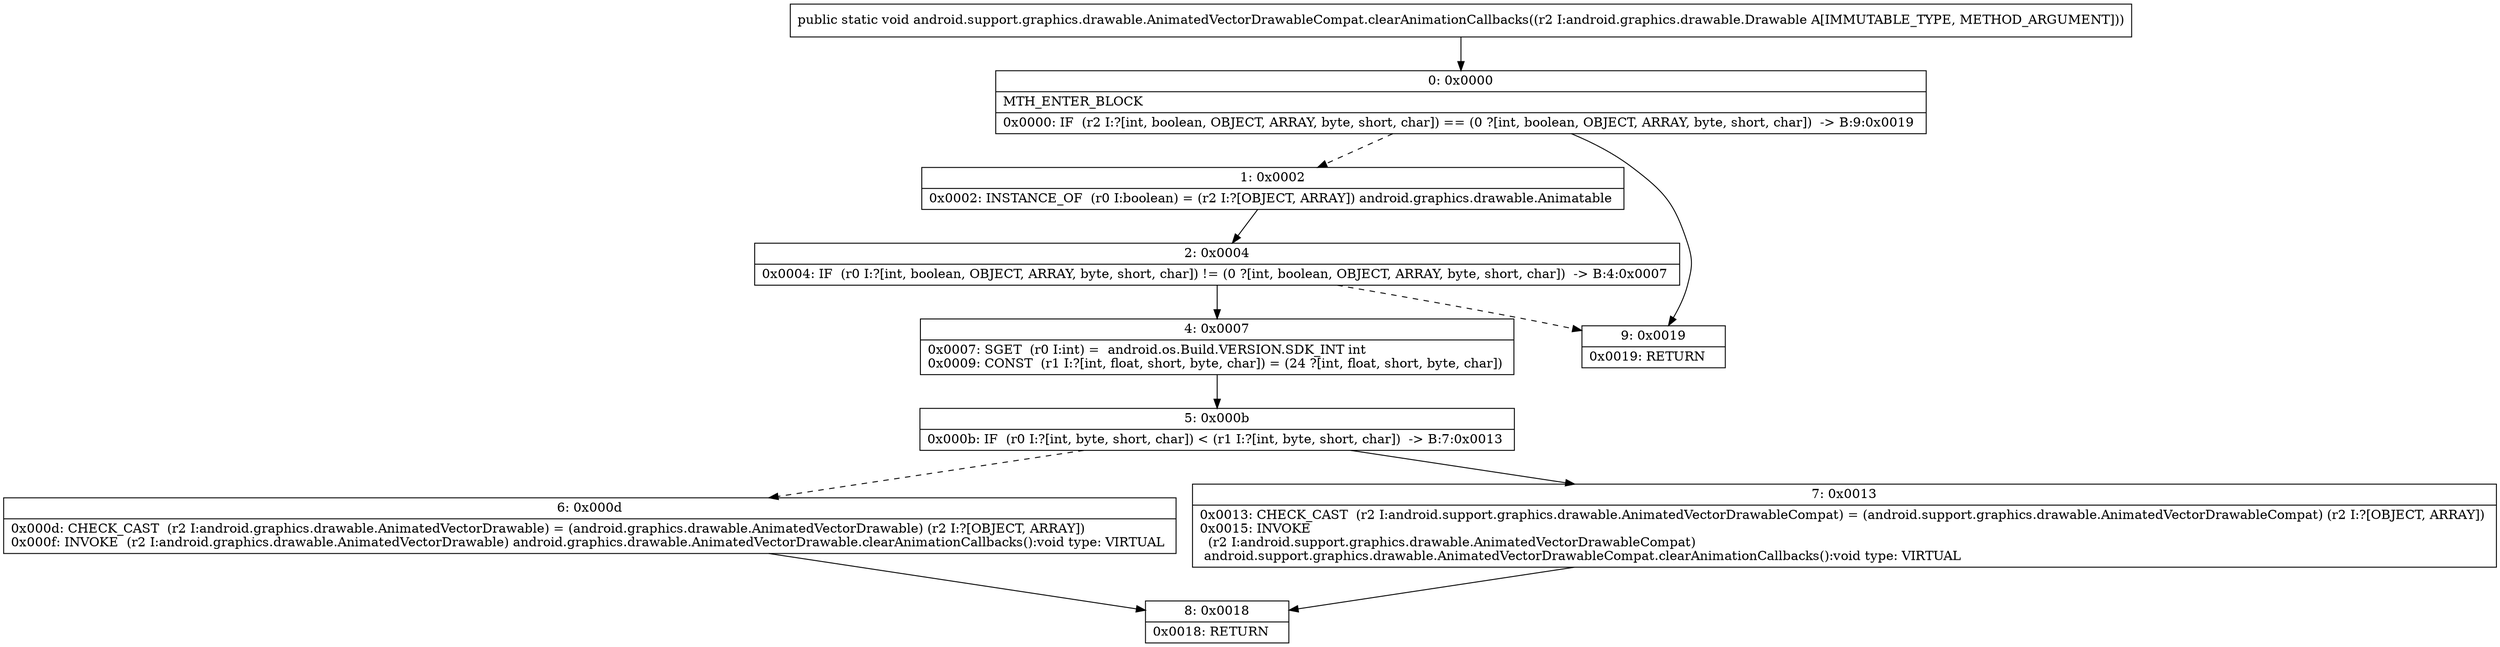 digraph "CFG forandroid.support.graphics.drawable.AnimatedVectorDrawableCompat.clearAnimationCallbacks(Landroid\/graphics\/drawable\/Drawable;)V" {
Node_0 [shape=record,label="{0\:\ 0x0000|MTH_ENTER_BLOCK\l|0x0000: IF  (r2 I:?[int, boolean, OBJECT, ARRAY, byte, short, char]) == (0 ?[int, boolean, OBJECT, ARRAY, byte, short, char])  \-\> B:9:0x0019 \l}"];
Node_1 [shape=record,label="{1\:\ 0x0002|0x0002: INSTANCE_OF  (r0 I:boolean) = (r2 I:?[OBJECT, ARRAY]) android.graphics.drawable.Animatable \l}"];
Node_2 [shape=record,label="{2\:\ 0x0004|0x0004: IF  (r0 I:?[int, boolean, OBJECT, ARRAY, byte, short, char]) != (0 ?[int, boolean, OBJECT, ARRAY, byte, short, char])  \-\> B:4:0x0007 \l}"];
Node_4 [shape=record,label="{4\:\ 0x0007|0x0007: SGET  (r0 I:int) =  android.os.Build.VERSION.SDK_INT int \l0x0009: CONST  (r1 I:?[int, float, short, byte, char]) = (24 ?[int, float, short, byte, char]) \l}"];
Node_5 [shape=record,label="{5\:\ 0x000b|0x000b: IF  (r0 I:?[int, byte, short, char]) \< (r1 I:?[int, byte, short, char])  \-\> B:7:0x0013 \l}"];
Node_6 [shape=record,label="{6\:\ 0x000d|0x000d: CHECK_CAST  (r2 I:android.graphics.drawable.AnimatedVectorDrawable) = (android.graphics.drawable.AnimatedVectorDrawable) (r2 I:?[OBJECT, ARRAY]) \l0x000f: INVOKE  (r2 I:android.graphics.drawable.AnimatedVectorDrawable) android.graphics.drawable.AnimatedVectorDrawable.clearAnimationCallbacks():void type: VIRTUAL \l}"];
Node_7 [shape=record,label="{7\:\ 0x0013|0x0013: CHECK_CAST  (r2 I:android.support.graphics.drawable.AnimatedVectorDrawableCompat) = (android.support.graphics.drawable.AnimatedVectorDrawableCompat) (r2 I:?[OBJECT, ARRAY]) \l0x0015: INVOKE  \l  (r2 I:android.support.graphics.drawable.AnimatedVectorDrawableCompat)\l android.support.graphics.drawable.AnimatedVectorDrawableCompat.clearAnimationCallbacks():void type: VIRTUAL \l}"];
Node_8 [shape=record,label="{8\:\ 0x0018|0x0018: RETURN   \l}"];
Node_9 [shape=record,label="{9\:\ 0x0019|0x0019: RETURN   \l}"];
MethodNode[shape=record,label="{public static void android.support.graphics.drawable.AnimatedVectorDrawableCompat.clearAnimationCallbacks((r2 I:android.graphics.drawable.Drawable A[IMMUTABLE_TYPE, METHOD_ARGUMENT])) }"];
MethodNode -> Node_0;
Node_0 -> Node_1[style=dashed];
Node_0 -> Node_9;
Node_1 -> Node_2;
Node_2 -> Node_4;
Node_2 -> Node_9[style=dashed];
Node_4 -> Node_5;
Node_5 -> Node_6[style=dashed];
Node_5 -> Node_7;
Node_6 -> Node_8;
Node_7 -> Node_8;
}

